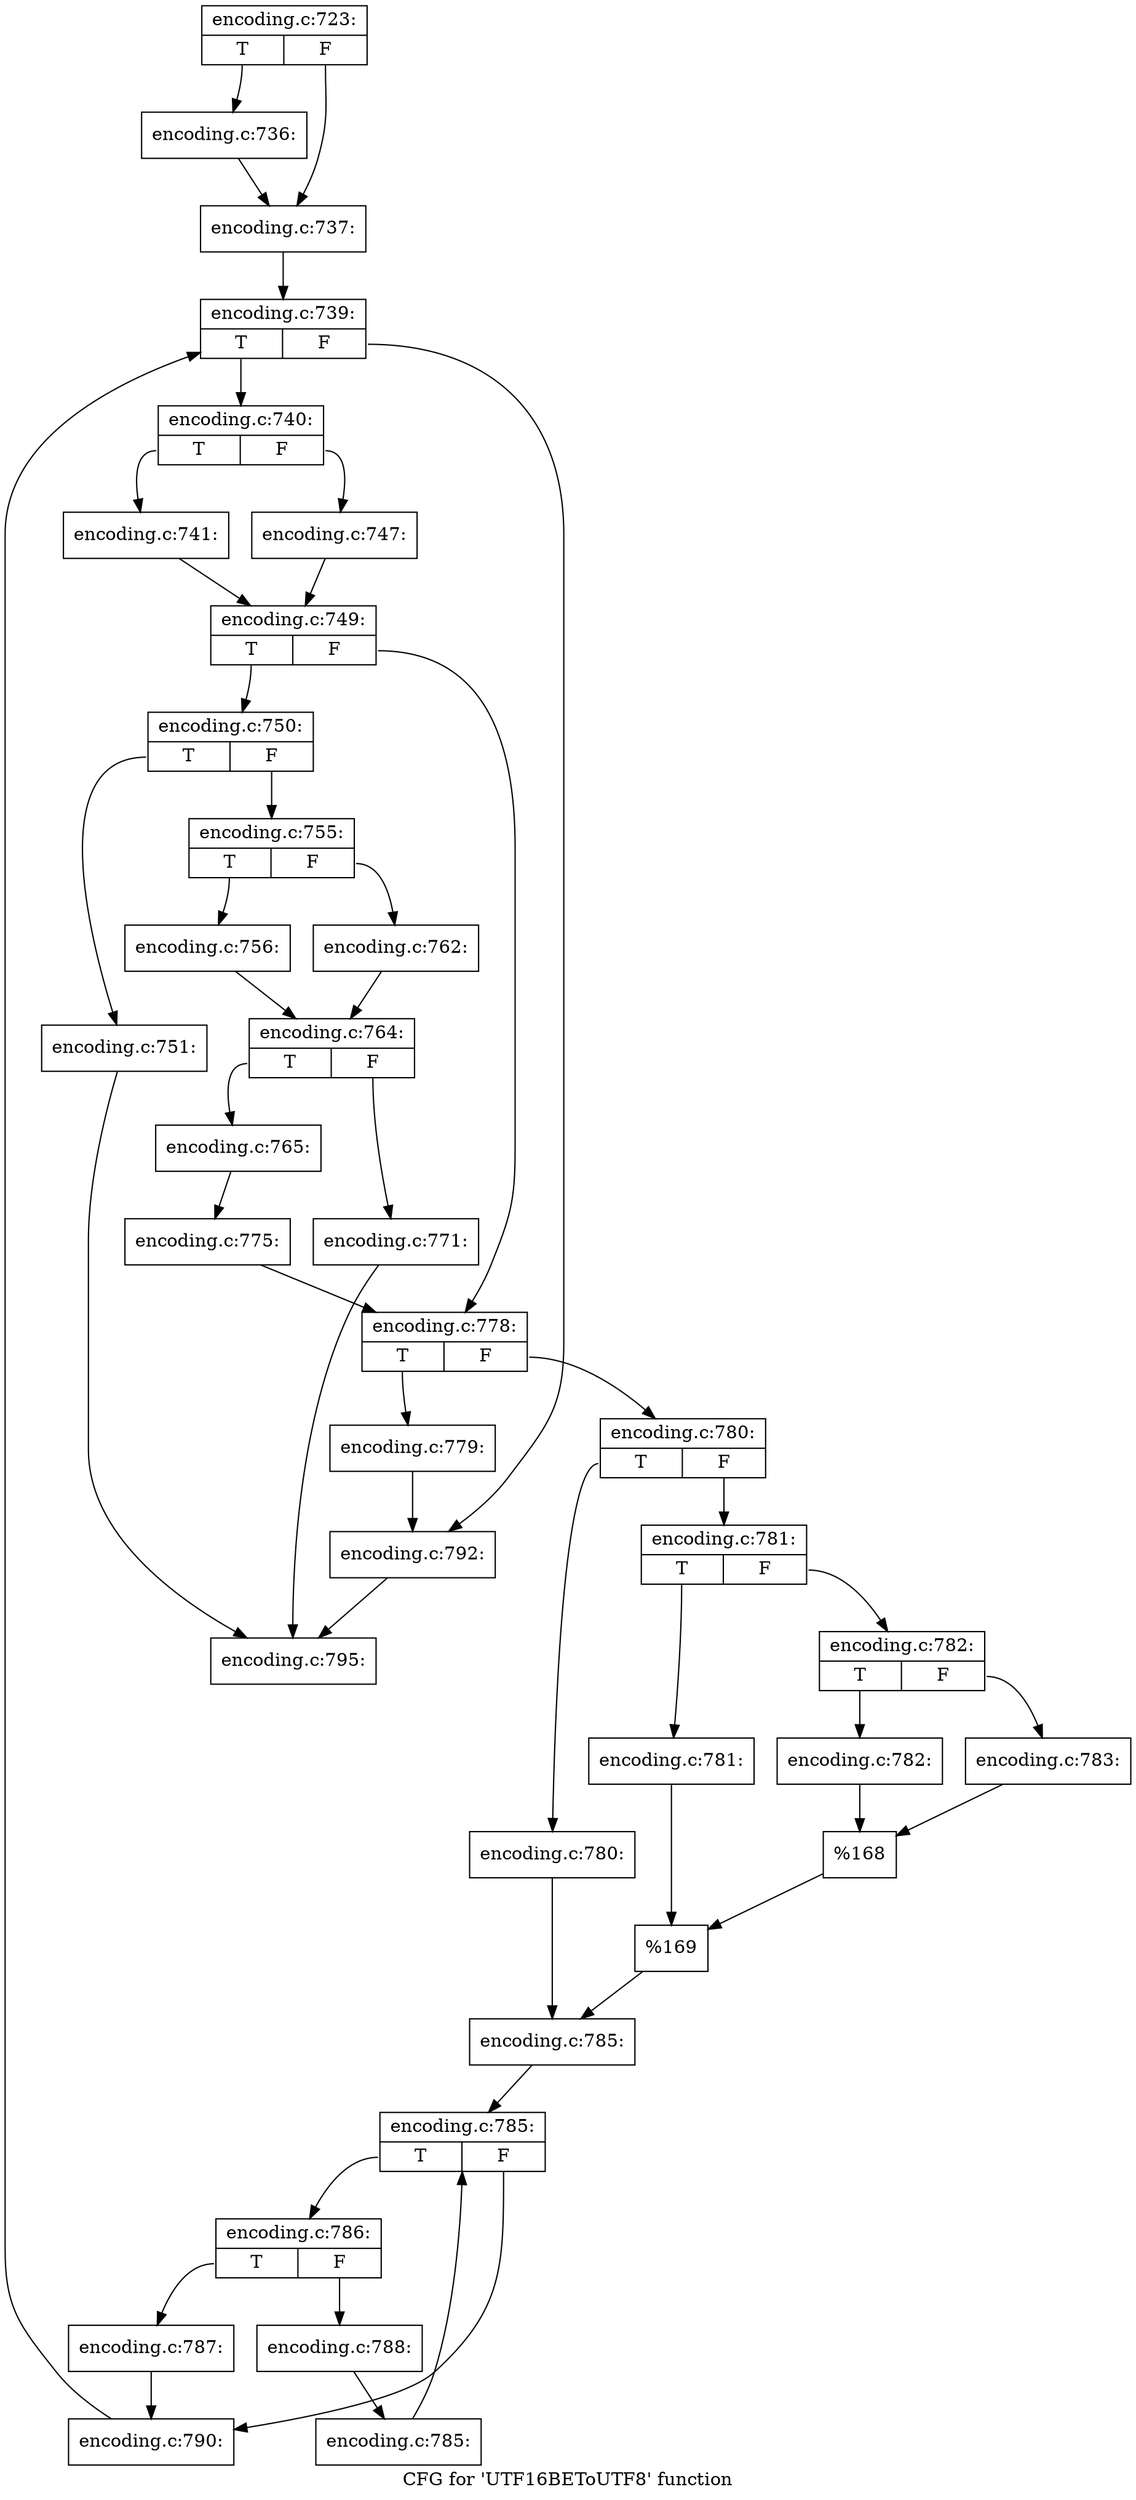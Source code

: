 digraph "CFG for 'UTF16BEToUTF8' function" {
	label="CFG for 'UTF16BEToUTF8' function";

	Node0x47c9a60 [shape=record,label="{encoding.c:723:|{<s0>T|<s1>F}}"];
	Node0x47c9a60:s0 -> Node0x4717b00;
	Node0x47c9a60:s1 -> Node0x4717b50;
	Node0x4717b00 [shape=record,label="{encoding.c:736:}"];
	Node0x4717b00 -> Node0x4717b50;
	Node0x4717b50 [shape=record,label="{encoding.c:737:}"];
	Node0x4717b50 -> Node0x4718880;
	Node0x4718880 [shape=record,label="{encoding.c:739:|{<s0>T|<s1>F}}"];
	Node0x4718880:s0 -> Node0x4718ca0;
	Node0x4718880:s1 -> Node0x4718aa0;
	Node0x4718ca0 [shape=record,label="{encoding.c:740:|{<s0>T|<s1>F}}"];
	Node0x4718ca0:s0 -> Node0x4718e90;
	Node0x4718ca0:s1 -> Node0x4718f30;
	Node0x4718e90 [shape=record,label="{encoding.c:741:}"];
	Node0x4718e90 -> Node0x4718ee0;
	Node0x4718f30 [shape=record,label="{encoding.c:747:}"];
	Node0x4718f30 -> Node0x4718ee0;
	Node0x4718ee0 [shape=record,label="{encoding.c:749:|{<s0>T|<s1>F}}"];
	Node0x4718ee0:s0 -> Node0x47d2fd0;
	Node0x4718ee0:s1 -> Node0x47d3020;
	Node0x47d2fd0 [shape=record,label="{encoding.c:750:|{<s0>T|<s1>F}}"];
	Node0x47d2fd0:s0 -> Node0x47d34f0;
	Node0x47d2fd0:s1 -> Node0x47d3540;
	Node0x47d34f0 [shape=record,label="{encoding.c:751:}"];
	Node0x47d34f0 -> Node0x47ca510;
	Node0x47d3540 [shape=record,label="{encoding.c:755:|{<s0>T|<s1>F}}"];
	Node0x47d3540:s0 -> Node0x47d4390;
	Node0x47d3540:s1 -> Node0x47d4430;
	Node0x47d4390 [shape=record,label="{encoding.c:756:}"];
	Node0x47d4390 -> Node0x47d43e0;
	Node0x47d4430 [shape=record,label="{encoding.c:762:}"];
	Node0x47d4430 -> Node0x47d43e0;
	Node0x47d43e0 [shape=record,label="{encoding.c:764:|{<s0>T|<s1>F}}"];
	Node0x47d43e0:s0 -> Node0x46f3790;
	Node0x47d43e0:s1 -> Node0x46f3830;
	Node0x46f3790 [shape=record,label="{encoding.c:765:}"];
	Node0x46f3790 -> Node0x46f37e0;
	Node0x46f3830 [shape=record,label="{encoding.c:771:}"];
	Node0x46f3830 -> Node0x47ca510;
	Node0x46f37e0 [shape=record,label="{encoding.c:775:}"];
	Node0x46f37e0 -> Node0x47d3020;
	Node0x47d3020 [shape=record,label="{encoding.c:778:|{<s0>T|<s1>F}}"];
	Node0x47d3020:s0 -> Node0x46f52b0;
	Node0x47d3020:s1 -> Node0x46f5300;
	Node0x46f52b0 [shape=record,label="{encoding.c:779:}"];
	Node0x46f52b0 -> Node0x4718aa0;
	Node0x46f5300 [shape=record,label="{encoding.c:780:|{<s0>T|<s1>F}}"];
	Node0x46f5300:s0 -> Node0x46f5710;
	Node0x46f5300:s1 -> Node0x46f57b0;
	Node0x46f5710 [shape=record,label="{encoding.c:780:}"];
	Node0x46f5710 -> Node0x46f5760;
	Node0x46f57b0 [shape=record,label="{encoding.c:781:|{<s0>T|<s1>F}}"];
	Node0x46f57b0:s0 -> Node0x46f60b0;
	Node0x46f57b0:s1 -> Node0x46f6150;
	Node0x46f60b0 [shape=record,label="{encoding.c:781:}"];
	Node0x46f60b0 -> Node0x46f6100;
	Node0x46f6150 [shape=record,label="{encoding.c:782:|{<s0>T|<s1>F}}"];
	Node0x46f6150:s0 -> Node0x46f6d20;
	Node0x46f6150:s1 -> Node0x46f6dc0;
	Node0x46f6d20 [shape=record,label="{encoding.c:782:}"];
	Node0x46f6d20 -> Node0x46f6d70;
	Node0x46f6dc0 [shape=record,label="{encoding.c:783:}"];
	Node0x46f6dc0 -> Node0x46f6d70;
	Node0x46f6d70 [shape=record,label="{%168}"];
	Node0x46f6d70 -> Node0x46f6100;
	Node0x46f6100 [shape=record,label="{%169}"];
	Node0x46f6100 -> Node0x46f5760;
	Node0x46f5760 [shape=record,label="{encoding.c:785:}"];
	Node0x46f5760 -> Node0x46f83e0;
	Node0x46f83e0 [shape=record,label="{encoding.c:785:|{<s0>T|<s1>F}}"];
	Node0x46f83e0:s0 -> Node0x46f86c0;
	Node0x46f83e0:s1 -> Node0x46f8350;
	Node0x46f86c0 [shape=record,label="{encoding.c:786:|{<s0>T|<s1>F}}"];
	Node0x46f86c0:s0 -> Node0x46f8a00;
	Node0x46f86c0:s1 -> Node0x46f8a50;
	Node0x46f8a00 [shape=record,label="{encoding.c:787:}"];
	Node0x46f8a00 -> Node0x46f8350;
	Node0x46f8a50 [shape=record,label="{encoding.c:788:}"];
	Node0x46f8a50 -> Node0x46f8630;
	Node0x46f8630 [shape=record,label="{encoding.c:785:}"];
	Node0x46f8630 -> Node0x46f83e0;
	Node0x46f8350 [shape=record,label="{encoding.c:790:}"];
	Node0x46f8350 -> Node0x4718880;
	Node0x4718aa0 [shape=record,label="{encoding.c:792:}"];
	Node0x4718aa0 -> Node0x47ca510;
	Node0x47ca510 [shape=record,label="{encoding.c:795:}"];
}
